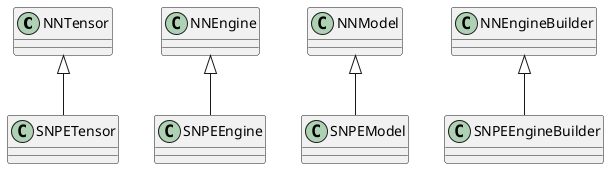 @startuml
class NNTensor
class NNEngine
class NNModel
class NNEngineBuilder

class SNPEEngine
class SNPEEngineBuilder
class SNPEModel
class SNPETensor

NNTensor <|-- SNPETensor
NNEngine <|-- SNPEEngine
NNModel <|-- SNPEModel
NNEngineBuilder <|-- SNPEEngineBuilder
@enduml
